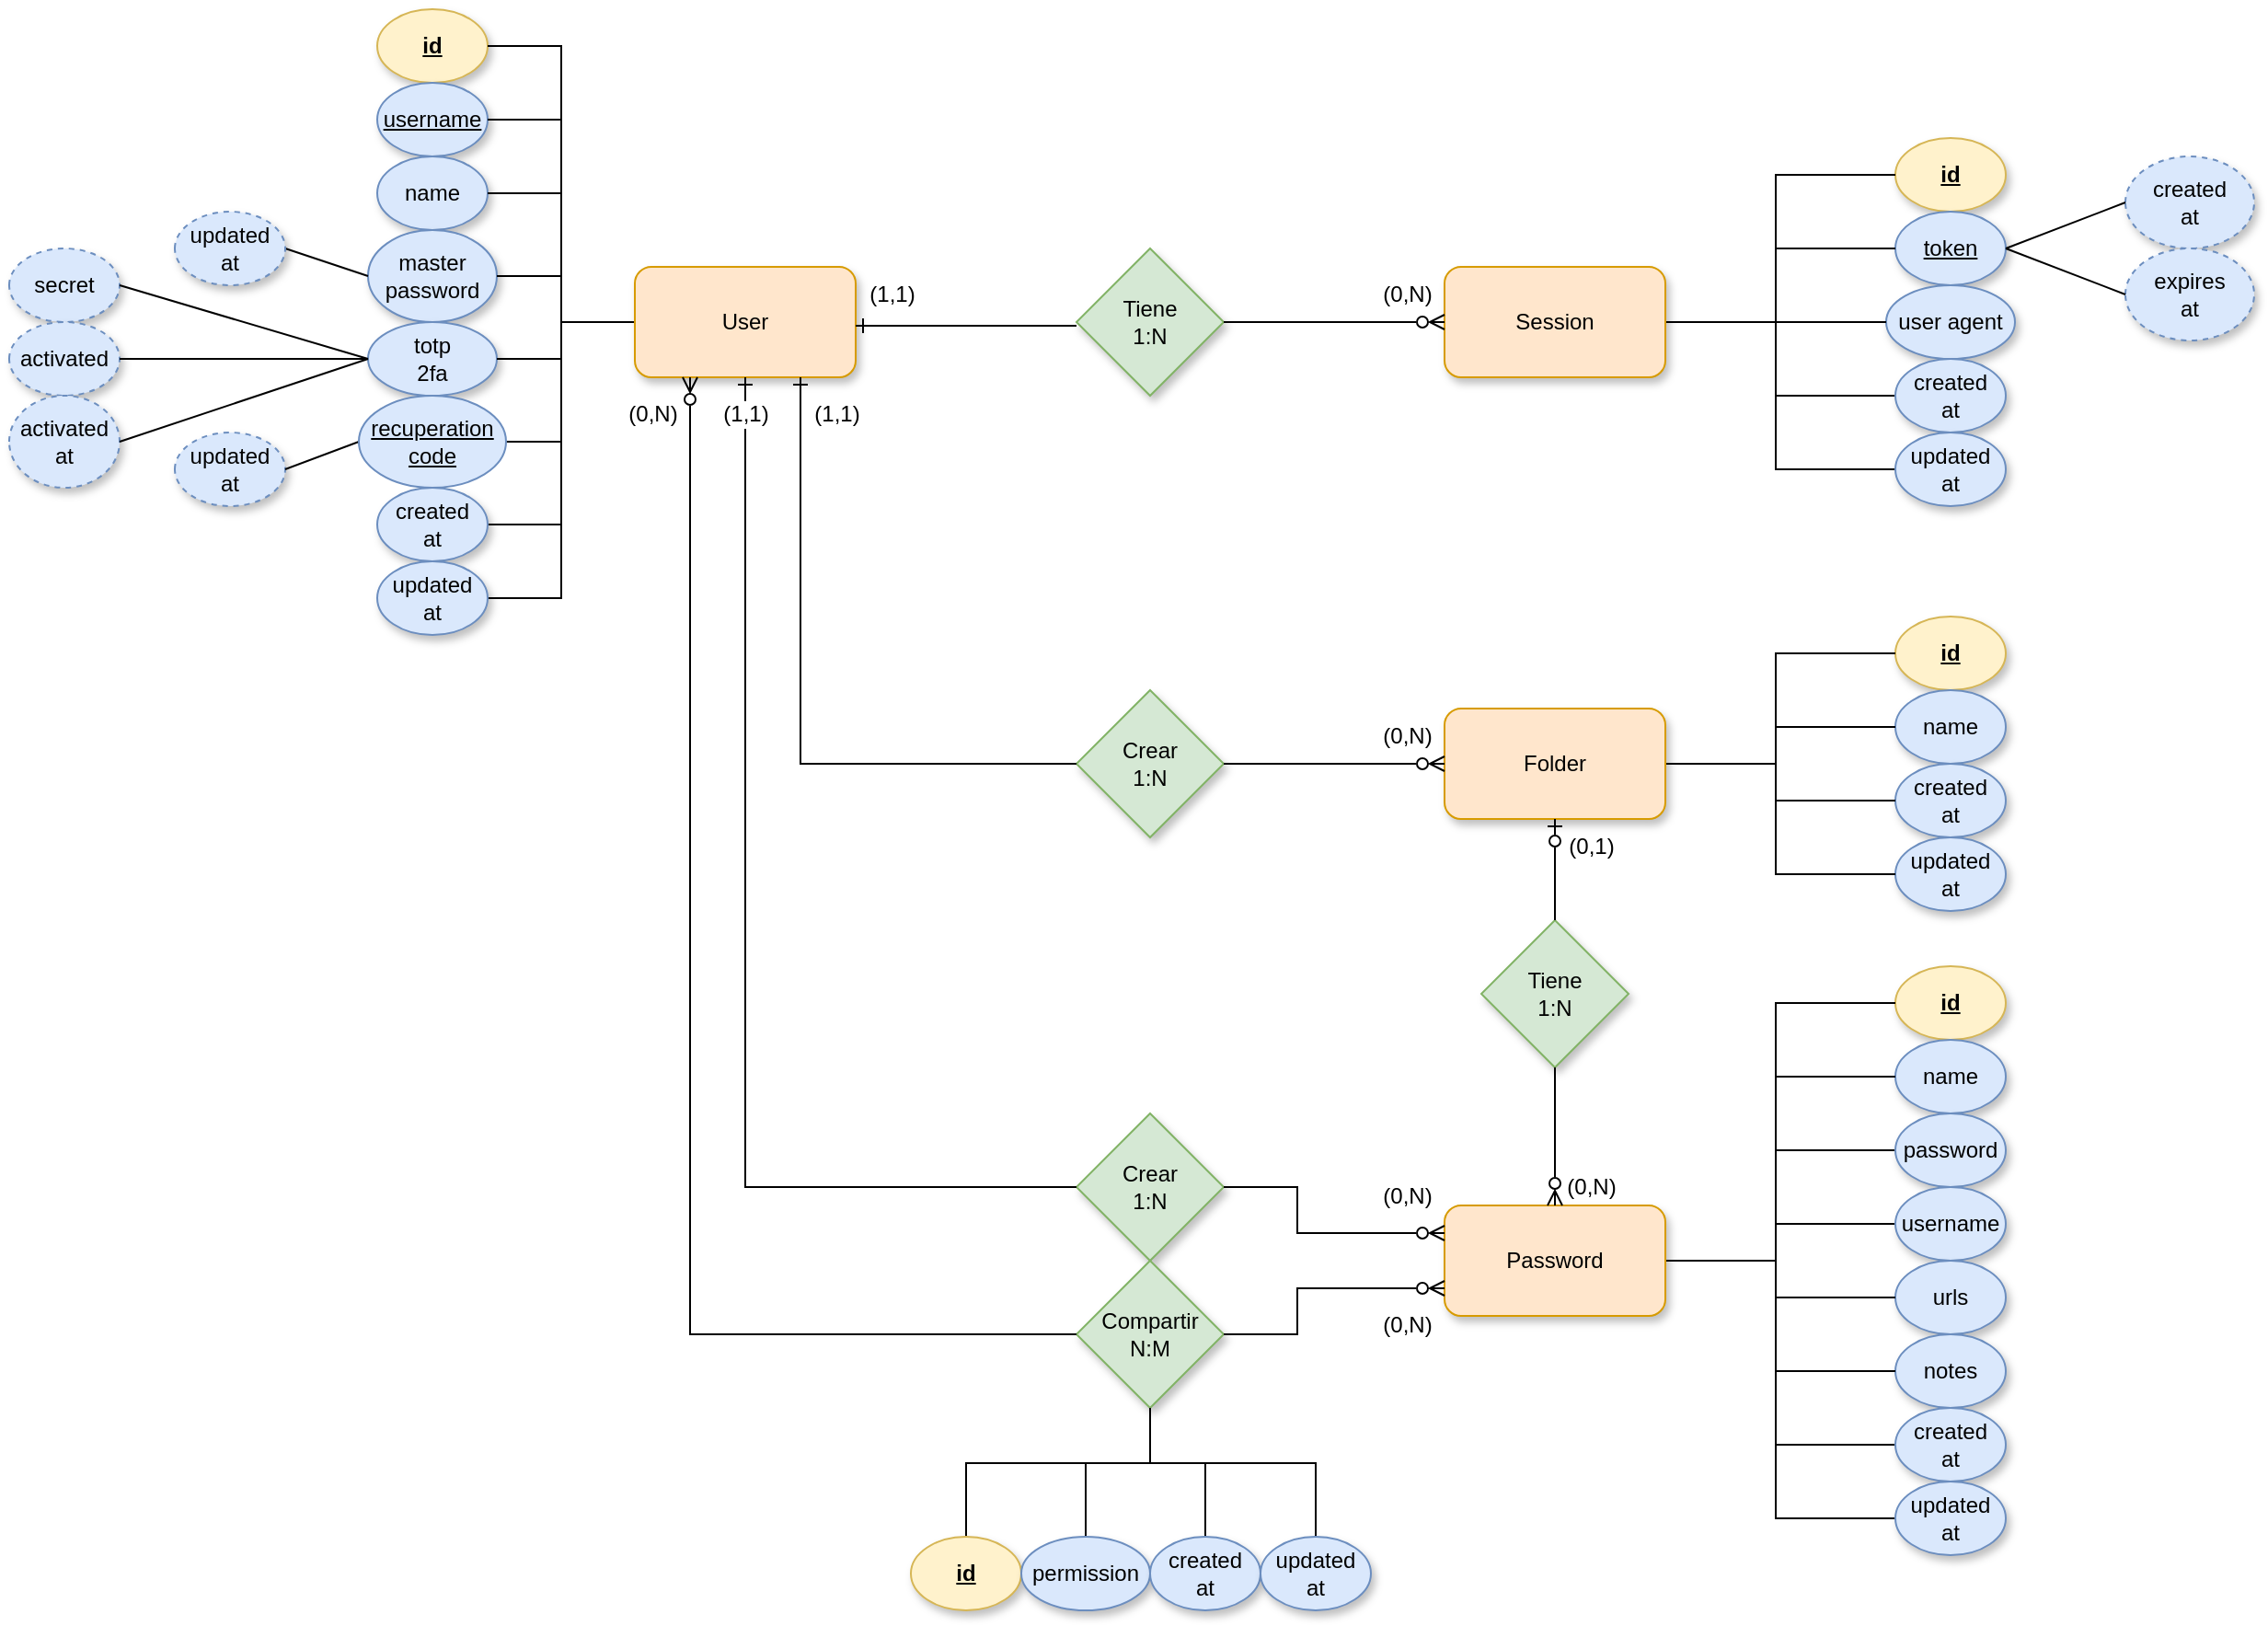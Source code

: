 <mxfile version="26.2.13">
  <diagram name="Página-1" id="HhtQjIhKFEfLpziX8jUD">
    <mxGraphModel dx="2741" dy="1070" grid="1" gridSize="10" guides="1" tooltips="1" connect="1" arrows="1" fold="1" page="1" pageScale="1" pageWidth="827" pageHeight="1169" background="light-dark(#FFFFFF,#121212)" math="0" shadow="0">
      <root>
        <mxCell id="0" />
        <mxCell id="1" parent="0" />
        <mxCell id="uKW5IKUN8tZTgDCjG-Rx-1" value="id" style="ellipse;whiteSpace=wrap;html=1;fontStyle=5;fillColor=#fff2cc;strokeColor=#d6b656;shadow=1;" parent="1" vertex="1">
          <mxGeometry x="80" y="50" width="60" height="40" as="geometry" />
        </mxCell>
        <mxCell id="uKW5IKUN8tZTgDCjG-Rx-3" value="&lt;u&gt;username&lt;/u&gt;" style="ellipse;whiteSpace=wrap;html=1;fillColor=#dae8fc;strokeColor=#6c8ebf;shadow=1;" parent="1" vertex="1">
          <mxGeometry x="80" y="90" width="60" height="40" as="geometry" />
        </mxCell>
        <mxCell id="uKW5IKUN8tZTgDCjG-Rx-4" value="name" style="ellipse;whiteSpace=wrap;html=1;fillColor=#dae8fc;strokeColor=#6c8ebf;shadow=1;" parent="1" vertex="1">
          <mxGeometry x="80" y="130" width="60" height="40" as="geometry" />
        </mxCell>
        <mxCell id="uKW5IKUN8tZTgDCjG-Rx-6" value="master&lt;div&gt;password&lt;/div&gt;" style="ellipse;whiteSpace=wrap;html=1;fillColor=#dae8fc;strokeColor=#6c8ebf;shadow=1;" parent="1" vertex="1">
          <mxGeometry x="75" y="170" width="70" height="50" as="geometry" />
        </mxCell>
        <mxCell id="uKW5IKUN8tZTgDCjG-Rx-15" style="edgeStyle=orthogonalEdgeStyle;rounded=0;orthogonalLoop=1;jettySize=auto;html=1;exitX=0;exitY=0.5;exitDx=0;exitDy=0;strokeColor=default;endArrow=none;startFill=0;" parent="1" source="uKW5IKUN8tZTgDCjG-Rx-12" edge="1">
          <mxGeometry relative="1" as="geometry">
            <mxPoint x="180" y="220" as="targetPoint" />
          </mxGeometry>
        </mxCell>
        <mxCell id="uKW5IKUN8tZTgDCjG-Rx-12" value="User" style="rounded=1;whiteSpace=wrap;html=1;fillColor=#ffe6cc;strokeColor=#d79b00;shadow=1;" parent="1" vertex="1">
          <mxGeometry x="220" y="190" width="120" height="60" as="geometry" />
        </mxCell>
        <mxCell id="uKW5IKUN8tZTgDCjG-Rx-16" value="" style="endArrow=none;html=1;rounded=0;entryX=1;entryY=0.5;entryDx=0;entryDy=0;strokeColor=default;" parent="1" target="uKW5IKUN8tZTgDCjG-Rx-1" edge="1">
          <mxGeometry width="50" height="50" relative="1" as="geometry">
            <mxPoint x="180" y="215" as="sourcePoint" />
            <mxPoint x="220" y="65" as="targetPoint" />
            <Array as="points">
              <mxPoint x="180" y="70" />
            </Array>
          </mxGeometry>
        </mxCell>
        <mxCell id="uKW5IKUN8tZTgDCjG-Rx-17" value="" style="endArrow=none;html=1;rounded=0;entryX=1;entryY=0.5;entryDx=0;entryDy=0;strokeColor=default;" parent="1" target="uKW5IKUN8tZTgDCjG-Rx-6" edge="1">
          <mxGeometry width="50" height="50" relative="1" as="geometry">
            <mxPoint x="180" y="195" as="sourcePoint" />
            <mxPoint x="440" y="5" as="targetPoint" />
            <Array as="points" />
          </mxGeometry>
        </mxCell>
        <mxCell id="uKW5IKUN8tZTgDCjG-Rx-18" value="" style="endArrow=none;html=1;rounded=0;entryX=0;entryY=0.5;entryDx=0;entryDy=0;exitX=0;exitY=0.5;exitDx=0;exitDy=0;strokeColor=default;" parent="1" source="uKW5IKUN8tZTgDCjG-Rx-6" target="YjX0jD_oHu2AztBoUwx--14" edge="1">
          <mxGeometry width="50" height="50" relative="1" as="geometry">
            <mxPoint x="180" y="215" as="sourcePoint" />
            <mxPoint x="20" y="140" as="targetPoint" />
            <Array as="points" />
          </mxGeometry>
        </mxCell>
        <mxCell id="uKW5IKUN8tZTgDCjG-Rx-19" value="" style="endArrow=none;html=1;rounded=0;entryX=1;entryY=0.5;entryDx=0;entryDy=0;strokeColor=default;" parent="1" target="uKW5IKUN8tZTgDCjG-Rx-8" edge="1">
          <mxGeometry width="50" height="50" relative="1" as="geometry">
            <mxPoint x="180" y="255" as="sourcePoint" />
            <mxPoint x="460" y="65" as="targetPoint" />
            <Array as="points">
              <mxPoint x="180" y="285" />
            </Array>
          </mxGeometry>
        </mxCell>
        <mxCell id="uKW5IKUN8tZTgDCjG-Rx-21" value="" style="endArrow=none;html=1;rounded=0;entryX=1;entryY=0.5;entryDx=0;entryDy=0;strokeColor=default;" parent="1" target="uKW5IKUN8tZTgDCjG-Rx-11" edge="1">
          <mxGeometry width="50" height="50" relative="1" as="geometry">
            <mxPoint x="180" y="255" as="sourcePoint" />
            <mxPoint x="230" y="345" as="targetPoint" />
            <Array as="points">
              <mxPoint x="180" y="370" />
            </Array>
          </mxGeometry>
        </mxCell>
        <mxCell id="uKW5IKUN8tZTgDCjG-Rx-22" value="" style="endArrow=none;html=1;rounded=0;entryX=1;entryY=0.5;entryDx=0;entryDy=0;strokeColor=default;" parent="1" target="uKW5IKUN8tZTgDCjG-Rx-4" edge="1">
          <mxGeometry width="50" height="50" relative="1" as="geometry">
            <mxPoint x="180" y="215" as="sourcePoint" />
            <mxPoint x="140" y="95" as="targetPoint" />
            <Array as="points">
              <mxPoint x="180" y="150" />
            </Array>
          </mxGeometry>
        </mxCell>
        <mxCell id="uKW5IKUN8tZTgDCjG-Rx-23" value="" style="endArrow=none;html=1;rounded=0;entryX=1;entryY=0.5;entryDx=0;entryDy=0;strokeColor=default;" parent="1" target="uKW5IKUN8tZTgDCjG-Rx-3" edge="1">
          <mxGeometry width="50" height="50" relative="1" as="geometry">
            <mxPoint x="180" y="220" as="sourcePoint" />
            <mxPoint x="180" y="45" as="targetPoint" />
            <Array as="points">
              <mxPoint x="180" y="110" />
            </Array>
          </mxGeometry>
        </mxCell>
        <mxCell id="uKW5IKUN8tZTgDCjG-Rx-24" value="" style="endArrow=none;html=1;rounded=0;entryX=1;entryY=0.5;entryDx=0;entryDy=0;strokeColor=default;" parent="1" target="uKW5IKUN8tZTgDCjG-Rx-10" edge="1">
          <mxGeometry width="50" height="50" relative="1" as="geometry">
            <mxPoint x="180" y="220" as="sourcePoint" />
            <mxPoint x="270" y="525" as="targetPoint" />
            <Array as="points">
              <mxPoint x="180" y="330" />
            </Array>
          </mxGeometry>
        </mxCell>
        <mxCell id="uKW5IKUN8tZTgDCjG-Rx-25" value="id" style="ellipse;whiteSpace=wrap;html=1;direction=west;fontStyle=5;fillColor=#fff2cc;strokeColor=#d6b656;shadow=1;" parent="1" vertex="1">
          <mxGeometry x="905" y="120" width="60" height="40" as="geometry" />
        </mxCell>
        <mxCell id="uKW5IKUN8tZTgDCjG-Rx-26" value="&lt;u&gt;token&lt;/u&gt;" style="ellipse;whiteSpace=wrap;html=1;direction=west;fillColor=#dae8fc;strokeColor=#6c8ebf;shadow=1;" parent="1" vertex="1">
          <mxGeometry x="905" y="160" width="60" height="40" as="geometry" />
        </mxCell>
        <mxCell id="uKW5IKUN8tZTgDCjG-Rx-27" value="&lt;div&gt;created&lt;div&gt;at&lt;/div&gt;&lt;/div&gt;" style="ellipse;whiteSpace=wrap;html=1;direction=west;fillColor=#dae8fc;strokeColor=#6c8ebf;shadow=1;dashed=1;" parent="1" vertex="1">
          <mxGeometry x="1030" y="130" width="70" height="50" as="geometry" />
        </mxCell>
        <mxCell id="uKW5IKUN8tZTgDCjG-Rx-28" value="&lt;div&gt;expires&lt;/div&gt;&lt;div&gt;at&lt;/div&gt;" style="ellipse;whiteSpace=wrap;html=1;direction=west;fillColor=#dae8fc;strokeColor=#6c8ebf;shadow=1;dashed=1;" parent="1" vertex="1">
          <mxGeometry x="1030" y="180" width="70" height="50" as="geometry" />
        </mxCell>
        <mxCell id="uKW5IKUN8tZTgDCjG-Rx-34" style="edgeStyle=orthogonalEdgeStyle;rounded=0;orthogonalLoop=1;jettySize=auto;html=1;exitX=0;exitY=0.5;exitDx=0;exitDy=0;strokeColor=default;endArrow=none;startFill=0;" parent="1" source="uKW5IKUN8tZTgDCjG-Rx-35" edge="1">
          <mxGeometry relative="1" as="geometry">
            <mxPoint x="840" y="220" as="targetPoint" />
          </mxGeometry>
        </mxCell>
        <mxCell id="uKW5IKUN8tZTgDCjG-Rx-35" value="Session" style="rounded=1;whiteSpace=wrap;html=1;direction=west;fillColor=#ffe6cc;strokeColor=#d79b00;shadow=1;" parent="1" vertex="1">
          <mxGeometry x="660" y="190" width="120" height="60" as="geometry" />
        </mxCell>
        <mxCell id="uKW5IKUN8tZTgDCjG-Rx-36" value="" style="endArrow=none;html=1;rounded=0;entryX=1;entryY=0.5;entryDx=0;entryDy=0;strokeColor=default;" parent="1" target="uKW5IKUN8tZTgDCjG-Rx-25" edge="1">
          <mxGeometry width="50" height="50" relative="1" as="geometry">
            <mxPoint x="840" y="220" as="sourcePoint" />
            <mxPoint x="880" y="90" as="targetPoint" />
            <Array as="points">
              <mxPoint x="840" y="140" />
            </Array>
          </mxGeometry>
        </mxCell>
        <mxCell id="uKW5IKUN8tZTgDCjG-Rx-37" value="" style="endArrow=none;html=1;rounded=0;entryX=1;entryY=0.5;entryDx=0;entryDy=0;exitX=0;exitY=0.5;exitDx=0;exitDy=0;strokeColor=default;" parent="1" source="uKW5IKUN8tZTgDCjG-Rx-26" target="uKW5IKUN8tZTgDCjG-Rx-28" edge="1">
          <mxGeometry width="50" height="50" relative="1" as="geometry">
            <mxPoint x="1120" y="240" as="sourcePoint" />
            <mxPoint x="1100" y="-10" as="targetPoint" />
            <Array as="points" />
          </mxGeometry>
        </mxCell>
        <mxCell id="uKW5IKUN8tZTgDCjG-Rx-41" value="" style="endArrow=none;html=1;rounded=0;entryX=1;entryY=0.5;entryDx=0;entryDy=0;strokeColor=default;" parent="1" target="uKW5IKUN8tZTgDCjG-Rx-33" edge="1">
          <mxGeometry width="50" height="50" relative="1" as="geometry">
            <mxPoint x="840" y="220" as="sourcePoint" />
            <mxPoint x="890" y="330" as="targetPoint" />
            <Array as="points">
              <mxPoint x="840" y="300" />
            </Array>
          </mxGeometry>
        </mxCell>
        <mxCell id="uKW5IKUN8tZTgDCjG-Rx-42" value="" style="endArrow=none;html=1;rounded=0;entryX=1;entryY=0.5;entryDx=0;entryDy=0;exitX=0;exitY=0.5;exitDx=0;exitDy=0;strokeColor=default;" parent="1" source="uKW5IKUN8tZTgDCjG-Rx-26" target="uKW5IKUN8tZTgDCjG-Rx-27" edge="1">
          <mxGeometry width="50" height="50" relative="1" as="geometry">
            <mxPoint x="1100" y="50" as="sourcePoint" />
            <mxPoint x="800" y="80" as="targetPoint" />
            <Array as="points" />
          </mxGeometry>
        </mxCell>
        <mxCell id="uKW5IKUN8tZTgDCjG-Rx-43" value="" style="endArrow=none;html=1;rounded=0;entryX=1;entryY=0.5;entryDx=0;entryDy=0;exitX=1;exitY=0.5;exitDx=0;exitDy=0;strokeColor=default;" parent="1" target="uKW5IKUN8tZTgDCjG-Rx-26" edge="1">
          <mxGeometry width="50" height="50" relative="1" as="geometry">
            <mxPoint x="840" y="240" as="sourcePoint" />
            <mxPoint x="840" y="70" as="targetPoint" />
            <Array as="points">
              <mxPoint x="840" y="220" />
              <mxPoint x="840" y="180" />
            </Array>
          </mxGeometry>
        </mxCell>
        <mxCell id="uKW5IKUN8tZTgDCjG-Rx-44" value="" style="endArrow=none;html=1;rounded=0;entryX=1;entryY=0.5;entryDx=0;entryDy=0;strokeColor=default;" parent="1" target="uKW5IKUN8tZTgDCjG-Rx-32" edge="1">
          <mxGeometry width="50" height="50" relative="1" as="geometry">
            <mxPoint x="840" y="260" as="sourcePoint" />
            <mxPoint x="930" y="470" as="targetPoint" />
            <Array as="points" />
          </mxGeometry>
        </mxCell>
        <mxCell id="uKW5IKUN8tZTgDCjG-Rx-45" value="Tiene&lt;div&gt;1:N&lt;/div&gt;" style="rhombus;whiteSpace=wrap;html=1;fillColor=#d5e8d4;strokeColor=#82b366;shadow=1;" parent="1" vertex="1">
          <mxGeometry x="460" y="180" width="80" height="80" as="geometry" />
        </mxCell>
        <mxCell id="uKW5IKUN8tZTgDCjG-Rx-46" value="" style="endArrow=ERone;html=1;rounded=0;entryX=1;entryY=0.5;entryDx=0;entryDy=0;endFill=0;strokeColor=default;" parent="1" edge="1">
          <mxGeometry width="50" height="50" relative="1" as="geometry">
            <mxPoint x="460" y="222.0" as="sourcePoint" />
            <mxPoint x="340" y="222.0" as="targetPoint" />
          </mxGeometry>
        </mxCell>
        <mxCell id="uKW5IKUN8tZTgDCjG-Rx-48" value="" style="endArrow=ERzeroToMany;html=1;rounded=0;entryX=1;entryY=0.5;entryDx=0;entryDy=0;exitX=1;exitY=0.5;exitDx=0;exitDy=0;endFill=0;strokeColor=default;" parent="1" source="uKW5IKUN8tZTgDCjG-Rx-45" target="uKW5IKUN8tZTgDCjG-Rx-35" edge="1">
          <mxGeometry width="50" height="50" relative="1" as="geometry">
            <mxPoint x="470" y="230" as="sourcePoint" />
            <mxPoint x="350" y="230" as="targetPoint" />
          </mxGeometry>
        </mxCell>
        <mxCell id="uKW5IKUN8tZTgDCjG-Rx-50" value="(0,N)" style="text;html=1;align=center;verticalAlign=middle;whiteSpace=wrap;rounded=0;" parent="1" vertex="1">
          <mxGeometry x="610" y="190" width="60" height="30" as="geometry" />
        </mxCell>
        <mxCell id="uKW5IKUN8tZTgDCjG-Rx-52" value="id" style="ellipse;whiteSpace=wrap;html=1;direction=west;fontStyle=5;fillColor=#fff2cc;strokeColor=#d6b656;shadow=1;" parent="1" vertex="1">
          <mxGeometry x="905" y="380" width="60" height="40" as="geometry" />
        </mxCell>
        <mxCell id="uKW5IKUN8tZTgDCjG-Rx-53" value="name" style="ellipse;whiteSpace=wrap;html=1;direction=west;fillColor=#dae8fc;strokeColor=#6c8ebf;shadow=1;" parent="1" vertex="1">
          <mxGeometry x="905" y="420" width="60" height="40" as="geometry" />
        </mxCell>
        <mxCell id="uKW5IKUN8tZTgDCjG-Rx-56" value="created&lt;div&gt;at&lt;/div&gt;" style="ellipse;whiteSpace=wrap;html=1;direction=west;fillColor=#dae8fc;strokeColor=#6c8ebf;shadow=1;" parent="1" vertex="1">
          <mxGeometry x="905" y="460" width="60" height="40" as="geometry" />
        </mxCell>
        <mxCell id="uKW5IKUN8tZTgDCjG-Rx-57" value="updated&lt;div&gt;at&lt;/div&gt;" style="ellipse;whiteSpace=wrap;html=1;direction=west;fillColor=#dae8fc;strokeColor=#6c8ebf;shadow=1;" parent="1" vertex="1">
          <mxGeometry x="905" y="500" width="60" height="40" as="geometry" />
        </mxCell>
        <mxCell id="uKW5IKUN8tZTgDCjG-Rx-58" style="edgeStyle=orthogonalEdgeStyle;rounded=0;orthogonalLoop=1;jettySize=auto;html=1;exitX=0;exitY=0.5;exitDx=0;exitDy=0;strokeColor=default;endArrow=none;startFill=0;" parent="1" source="uKW5IKUN8tZTgDCjG-Rx-59" edge="1">
          <mxGeometry relative="1" as="geometry">
            <mxPoint x="840" y="460" as="targetPoint" />
          </mxGeometry>
        </mxCell>
        <mxCell id="uKW5IKUN8tZTgDCjG-Rx-59" value="Folder" style="rounded=1;whiteSpace=wrap;html=1;direction=west;fillColor=#ffe6cc;strokeColor=#d79b00;shadow=1;" parent="1" vertex="1">
          <mxGeometry x="660" y="430" width="120" height="60" as="geometry" />
        </mxCell>
        <mxCell id="uKW5IKUN8tZTgDCjG-Rx-60" value="" style="endArrow=none;html=1;rounded=0;entryX=1;entryY=0.5;entryDx=0;entryDy=0;exitX=1;exitY=0.5;exitDx=0;exitDy=0;strokeColor=default;" parent="1" target="uKW5IKUN8tZTgDCjG-Rx-52" edge="1">
          <mxGeometry width="50" height="50" relative="1" as="geometry">
            <mxPoint x="840" y="480" as="sourcePoint" />
            <mxPoint x="880" y="330" as="targetPoint" />
            <Array as="points">
              <mxPoint x="840" y="400" />
            </Array>
          </mxGeometry>
        </mxCell>
        <mxCell id="uKW5IKUN8tZTgDCjG-Rx-62" value="" style="endArrow=none;html=1;rounded=0;entryX=1;entryY=0.5;entryDx=0;entryDy=0;exitX=1;exitY=0.5;exitDx=0;exitDy=0;strokeColor=default;" parent="1" target="uKW5IKUN8tZTgDCjG-Rx-57" edge="1">
          <mxGeometry width="50" height="50" relative="1" as="geometry">
            <mxPoint x="840" y="480" as="sourcePoint" />
            <mxPoint x="890" y="570" as="targetPoint" />
            <Array as="points">
              <mxPoint x="840" y="520" />
            </Array>
          </mxGeometry>
        </mxCell>
        <mxCell id="uKW5IKUN8tZTgDCjG-Rx-64" value="" style="endArrow=none;html=1;rounded=0;entryX=1;entryY=0.5;entryDx=0;entryDy=0;exitX=1;exitY=0.5;exitDx=0;exitDy=0;strokeColor=default;" parent="1" target="uKW5IKUN8tZTgDCjG-Rx-53" edge="1">
          <mxGeometry width="50" height="50" relative="1" as="geometry">
            <mxPoint x="840" y="480" as="sourcePoint" />
            <mxPoint x="840" y="310" as="targetPoint" />
            <Array as="points">
              <mxPoint x="840" y="440" />
            </Array>
          </mxGeometry>
        </mxCell>
        <mxCell id="uKW5IKUN8tZTgDCjG-Rx-65" value="" style="endArrow=none;html=1;rounded=0;entryX=1;entryY=0.5;entryDx=0;entryDy=0;exitX=1;exitY=0.5;exitDx=0;exitDy=0;strokeColor=default;" parent="1" target="uKW5IKUN8tZTgDCjG-Rx-56" edge="1">
          <mxGeometry width="50" height="50" relative="1" as="geometry">
            <mxPoint x="840" y="480" as="sourcePoint" />
            <mxPoint x="930" y="710" as="targetPoint" />
            <Array as="points" />
          </mxGeometry>
        </mxCell>
        <mxCell id="uKW5IKUN8tZTgDCjG-Rx-67" value="Crear&lt;div&gt;1:N&lt;/div&gt;" style="rhombus;whiteSpace=wrap;html=1;fillColor=#d5e8d4;strokeColor=#82b366;shadow=1;" parent="1" vertex="1">
          <mxGeometry x="460" y="420" width="80" height="80" as="geometry" />
        </mxCell>
        <mxCell id="uKW5IKUN8tZTgDCjG-Rx-68" value="" style="endArrow=ERone;html=1;rounded=0;exitX=0;exitY=0.5;exitDx=0;exitDy=0;entryX=0.75;entryY=1;entryDx=0;entryDy=0;endFill=0;strokeColor=default;" parent="1" source="uKW5IKUN8tZTgDCjG-Rx-67" target="uKW5IKUN8tZTgDCjG-Rx-12" edge="1">
          <mxGeometry width="50" height="50" relative="1" as="geometry">
            <mxPoint x="470" y="230" as="sourcePoint" />
            <mxPoint x="220" y="300" as="targetPoint" />
            <Array as="points">
              <mxPoint x="310" y="460" />
            </Array>
          </mxGeometry>
        </mxCell>
        <mxCell id="uKW5IKUN8tZTgDCjG-Rx-70" value="" style="endArrow=ERzeroToMany;html=1;rounded=0;exitX=1;exitY=0.5;exitDx=0;exitDy=0;entryX=1;entryY=0.5;entryDx=0;entryDy=0;endFill=0;strokeColor=default;" parent="1" source="uKW5IKUN8tZTgDCjG-Rx-67" target="uKW5IKUN8tZTgDCjG-Rx-59" edge="1">
          <mxGeometry width="50" height="50" relative="1" as="geometry">
            <mxPoint x="550" y="190" as="sourcePoint" />
            <mxPoint x="630" y="460" as="targetPoint" />
          </mxGeometry>
        </mxCell>
        <mxCell id="uKW5IKUN8tZTgDCjG-Rx-72" value="(0,N)" style="text;html=1;align=center;verticalAlign=middle;whiteSpace=wrap;rounded=0;" parent="1" vertex="1">
          <mxGeometry x="610" y="430" width="60" height="30" as="geometry" />
        </mxCell>
        <mxCell id="uKW5IKUN8tZTgDCjG-Rx-73" value="id" style="ellipse;whiteSpace=wrap;html=1;direction=west;fontStyle=5;fillColor=#fff2cc;strokeColor=#d6b656;shadow=1;" parent="1" vertex="1">
          <mxGeometry x="905" y="570" width="60" height="40" as="geometry" />
        </mxCell>
        <mxCell id="uKW5IKUN8tZTgDCjG-Rx-74" value="name" style="ellipse;whiteSpace=wrap;html=1;direction=west;fillColor=#dae8fc;strokeColor=#6c8ebf;shadow=1;" parent="1" vertex="1">
          <mxGeometry x="905" y="610" width="60" height="40" as="geometry" />
        </mxCell>
        <mxCell id="uKW5IKUN8tZTgDCjG-Rx-79" style="edgeStyle=orthogonalEdgeStyle;rounded=0;orthogonalLoop=1;jettySize=auto;html=1;exitX=0;exitY=0.5;exitDx=0;exitDy=0;strokeColor=default;endArrow=none;startFill=0;" parent="1" source="uKW5IKUN8tZTgDCjG-Rx-80" edge="1">
          <mxGeometry relative="1" as="geometry">
            <mxPoint x="840" y="730" as="targetPoint" />
          </mxGeometry>
        </mxCell>
        <mxCell id="uKW5IKUN8tZTgDCjG-Rx-80" value="Password" style="rounded=1;whiteSpace=wrap;html=1;direction=west;fillColor=#ffe6cc;strokeColor=#d79b00;shadow=1;" parent="1" vertex="1">
          <mxGeometry x="660" y="700" width="120" height="60" as="geometry" />
        </mxCell>
        <mxCell id="uKW5IKUN8tZTgDCjG-Rx-81" value="" style="endArrow=none;html=1;rounded=0;entryX=1;entryY=0.5;entryDx=0;entryDy=0;exitX=1;exitY=0.5;exitDx=0;exitDy=0;strokeColor=default;" parent="1" target="uKW5IKUN8tZTgDCjG-Rx-73" edge="1">
          <mxGeometry width="50" height="50" relative="1" as="geometry">
            <mxPoint x="840" y="750" as="sourcePoint" />
            <mxPoint x="880" y="600" as="targetPoint" />
            <Array as="points">
              <mxPoint x="840" y="590" />
            </Array>
          </mxGeometry>
        </mxCell>
        <mxCell id="uKW5IKUN8tZTgDCjG-Rx-82" value="" style="endArrow=none;html=1;rounded=0;entryX=1;entryY=0.5;entryDx=0;entryDy=0;strokeColor=default;" parent="1" target="uKW5IKUN8tZTgDCjG-Rx-105" edge="1">
          <mxGeometry width="50" height="50" relative="1" as="geometry">
            <mxPoint x="840" y="710" as="sourcePoint" />
            <mxPoint x="900.0" y="755" as="targetPoint" />
            <Array as="points" />
          </mxGeometry>
        </mxCell>
        <mxCell id="uKW5IKUN8tZTgDCjG-Rx-83" value="" style="endArrow=none;html=1;rounded=0;entryX=1;entryY=0.5;entryDx=0;entryDy=0;exitX=1;exitY=0.5;exitDx=0;exitDy=0;strokeColor=default;" parent="1" target="uKW5IKUN8tZTgDCjG-Rx-78" edge="1">
          <mxGeometry width="50" height="50" relative="1" as="geometry">
            <mxPoint x="840" y="750" as="sourcePoint" />
            <mxPoint x="890" y="840" as="targetPoint" />
            <Array as="points">
              <mxPoint x="840" y="870" />
            </Array>
          </mxGeometry>
        </mxCell>
        <mxCell id="uKW5IKUN8tZTgDCjG-Rx-84" value="" style="endArrow=none;html=1;rounded=0;entryX=1;entryY=0.5;entryDx=0;entryDy=0;exitX=1;exitY=0.5;exitDx=0;exitDy=0;strokeColor=default;" parent="1" target="uKW5IKUN8tZTgDCjG-Rx-104" edge="1">
          <mxGeometry width="50" height="50" relative="1" as="geometry">
            <mxPoint x="840" y="750" as="sourcePoint" />
            <mxPoint x="900.0" y="705" as="targetPoint" />
            <Array as="points">
              <mxPoint x="840" y="670" />
            </Array>
          </mxGeometry>
        </mxCell>
        <mxCell id="uKW5IKUN8tZTgDCjG-Rx-85" value="" style="endArrow=none;html=1;rounded=0;entryX=1;entryY=0.5;entryDx=0;entryDy=0;exitX=1;exitY=0.5;exitDx=0;exitDy=0;strokeColor=default;" parent="1" target="uKW5IKUN8tZTgDCjG-Rx-74" edge="1">
          <mxGeometry width="50" height="50" relative="1" as="geometry">
            <mxPoint x="840" y="750" as="sourcePoint" />
            <mxPoint x="840" y="580" as="targetPoint" />
            <Array as="points">
              <mxPoint x="840" y="630" />
            </Array>
          </mxGeometry>
        </mxCell>
        <mxCell id="uKW5IKUN8tZTgDCjG-Rx-86" value="" style="endArrow=none;html=1;rounded=0;entryX=1;entryY=0.5;entryDx=0;entryDy=0;exitX=1;exitY=0.5;exitDx=0;exitDy=0;strokeColor=default;" parent="1" target="uKW5IKUN8tZTgDCjG-Rx-77" edge="1">
          <mxGeometry width="50" height="50" relative="1" as="geometry">
            <mxPoint x="840" y="750" as="sourcePoint" />
            <mxPoint x="930" y="980" as="targetPoint" />
            <Array as="points">
              <mxPoint x="840" y="830" />
            </Array>
          </mxGeometry>
        </mxCell>
        <mxCell id="uKW5IKUN8tZTgDCjG-Rx-87" value="Crear&lt;div&gt;1:N&lt;/div&gt;" style="rhombus;whiteSpace=wrap;html=1;fillColor=#d5e8d4;strokeColor=#82b366;shadow=1;" parent="1" vertex="1">
          <mxGeometry x="460" y="650" width="80" height="80" as="geometry" />
        </mxCell>
        <mxCell id="uKW5IKUN8tZTgDCjG-Rx-88" value="" style="endArrow=ERone;html=1;rounded=0;exitX=0;exitY=0.5;exitDx=0;exitDy=0;entryX=0.5;entryY=1;entryDx=0;entryDy=0;endFill=0;strokeColor=default;" parent="1" source="uKW5IKUN8tZTgDCjG-Rx-87" target="uKW5IKUN8tZTgDCjG-Rx-12" edge="1">
          <mxGeometry width="50" height="50" relative="1" as="geometry">
            <mxPoint x="470" y="470" as="sourcePoint" />
            <mxPoint x="320" y="260" as="targetPoint" />
            <Array as="points">
              <mxPoint x="280" y="690" />
            </Array>
          </mxGeometry>
        </mxCell>
        <mxCell id="YjX0jD_oHu2AztBoUwx--20" value="&lt;font style=&quot;font-size: 12px;&quot;&gt;(1,1)&lt;/font&gt;" style="edgeLabel;html=1;align=center;verticalAlign=middle;resizable=0;points=[];" parent="uKW5IKUN8tZTgDCjG-Rx-88" vertex="1" connectable="0">
          <mxGeometry x="0.926" relative="1" as="geometry">
            <mxPoint y="-3" as="offset" />
          </mxGeometry>
        </mxCell>
        <mxCell id="uKW5IKUN8tZTgDCjG-Rx-98" value="" style="endArrow=ERzeroToMany;html=1;rounded=0;exitX=1;exitY=0.5;exitDx=0;exitDy=0;entryX=1;entryY=0.75;entryDx=0;entryDy=0;endFill=0;strokeColor=default;" parent="1" source="uKW5IKUN8tZTgDCjG-Rx-87" target="uKW5IKUN8tZTgDCjG-Rx-80" edge="1">
          <mxGeometry width="50" height="50" relative="1" as="geometry">
            <mxPoint x="550" y="500" as="sourcePoint" />
            <mxPoint x="670" y="500" as="targetPoint" />
            <Array as="points">
              <mxPoint x="580" y="690" />
              <mxPoint x="580" y="715" />
            </Array>
          </mxGeometry>
        </mxCell>
        <mxCell id="uKW5IKUN8tZTgDCjG-Rx-100" value="(0,N)" style="text;html=1;align=center;verticalAlign=middle;whiteSpace=wrap;rounded=0;" parent="1" vertex="1">
          <mxGeometry x="610" y="680" width="60" height="30" as="geometry" />
        </mxCell>
        <mxCell id="uKW5IKUN8tZTgDCjG-Rx-104" value="password" style="ellipse;whiteSpace=wrap;html=1;direction=west;fillColor=#dae8fc;strokeColor=#6c8ebf;shadow=1;" parent="1" vertex="1">
          <mxGeometry x="905" y="650" width="60" height="40" as="geometry" />
        </mxCell>
        <mxCell id="uKW5IKUN8tZTgDCjG-Rx-105" value="username" style="ellipse;whiteSpace=wrap;html=1;direction=west;fillColor=#dae8fc;strokeColor=#6c8ebf;shadow=1;" parent="1" vertex="1">
          <mxGeometry x="905" y="690" width="60" height="40" as="geometry" />
        </mxCell>
        <mxCell id="uKW5IKUN8tZTgDCjG-Rx-106" value="urls" style="ellipse;whiteSpace=wrap;html=1;direction=west;fillColor=#dae8fc;strokeColor=#6c8ebf;shadow=1;" parent="1" vertex="1">
          <mxGeometry x="905" y="730" width="60" height="40" as="geometry" />
        </mxCell>
        <mxCell id="uKW5IKUN8tZTgDCjG-Rx-107" value="notes" style="ellipse;whiteSpace=wrap;html=1;direction=west;fillColor=#dae8fc;strokeColor=#6c8ebf;shadow=1;" parent="1" vertex="1">
          <mxGeometry x="905" y="770" width="60" height="40" as="geometry" />
        </mxCell>
        <mxCell id="uKW5IKUN8tZTgDCjG-Rx-108" value="" style="endArrow=none;html=1;rounded=0;entryX=1;entryY=0.5;entryDx=0;entryDy=0;strokeColor=default;" parent="1" target="uKW5IKUN8tZTgDCjG-Rx-106" edge="1">
          <mxGeometry width="50" height="50" relative="1" as="geometry">
            <mxPoint x="840" y="750" as="sourcePoint" />
            <mxPoint x="915" y="720" as="targetPoint" />
            <Array as="points" />
          </mxGeometry>
        </mxCell>
        <mxCell id="uKW5IKUN8tZTgDCjG-Rx-109" value="" style="endArrow=none;html=1;rounded=0;entryX=1;entryY=0.5;entryDx=0;entryDy=0;strokeColor=default;" parent="1" target="uKW5IKUN8tZTgDCjG-Rx-107" edge="1">
          <mxGeometry width="50" height="50" relative="1" as="geometry">
            <mxPoint x="840" y="790" as="sourcePoint" />
            <mxPoint x="915" y="760" as="targetPoint" />
            <Array as="points" />
          </mxGeometry>
        </mxCell>
        <mxCell id="YjX0jD_oHu2AztBoUwx--1" value="Tiene&lt;div&gt;1:N&lt;/div&gt;" style="rhombus;whiteSpace=wrap;html=1;fillColor=#d5e8d4;strokeColor=#82b366;shadow=1;" parent="1" vertex="1">
          <mxGeometry x="680" y="545" width="80" height="80" as="geometry" />
        </mxCell>
        <mxCell id="YjX0jD_oHu2AztBoUwx--2" value="" style="endArrow=ERzeroToOne;html=1;rounded=0;exitX=0.5;exitY=0;exitDx=0;exitDy=0;entryX=0.5;entryY=0;entryDx=0;entryDy=0;endFill=0;strokeColor=default;" parent="1" source="YjX0jD_oHu2AztBoUwx--1" target="uKW5IKUN8tZTgDCjG-Rx-59" edge="1">
          <mxGeometry width="50" height="50" relative="1" as="geometry">
            <mxPoint x="460" y="560" as="sourcePoint" />
            <mxPoint x="580" y="560" as="targetPoint" />
          </mxGeometry>
        </mxCell>
        <mxCell id="YjX0jD_oHu2AztBoUwx--3" value="" style="endArrow=none;html=1;rounded=0;exitX=0.5;exitY=1;exitDx=0;exitDy=0;entryX=0.5;entryY=1;entryDx=0;entryDy=0;startArrow=ERzeroToMany;startFill=0;strokeColor=default;" parent="1" source="uKW5IKUN8tZTgDCjG-Rx-80" target="YjX0jD_oHu2AztBoUwx--1" edge="1">
          <mxGeometry width="50" height="50" relative="1" as="geometry">
            <mxPoint x="470" y="570" as="sourcePoint" />
            <mxPoint x="590" y="570" as="targetPoint" />
          </mxGeometry>
        </mxCell>
        <mxCell id="YjX0jD_oHu2AztBoUwx--4" value="(0,N)" style="text;html=1;align=center;verticalAlign=middle;whiteSpace=wrap;rounded=0;" parent="1" vertex="1">
          <mxGeometry x="710" y="675" width="60" height="30" as="geometry" />
        </mxCell>
        <mxCell id="YjX0jD_oHu2AztBoUwx--5" value="(0,1)" style="text;html=1;align=center;verticalAlign=middle;whiteSpace=wrap;rounded=0;" parent="1" vertex="1">
          <mxGeometry x="710" y="490" width="60" height="30" as="geometry" />
        </mxCell>
        <mxCell id="YjX0jD_oHu2AztBoUwx--7" value="Compartir&lt;div&gt;N:M&lt;/div&gt;" style="rhombus;whiteSpace=wrap;html=1;fillColor=#d5e8d4;strokeColor=#82b366;shadow=1;" parent="1" vertex="1">
          <mxGeometry x="460" y="730" width="80" height="80" as="geometry" />
        </mxCell>
        <mxCell id="YjX0jD_oHu2AztBoUwx--9" value="" style="endArrow=ERzeroToMany;html=1;rounded=0;exitX=1;exitY=0.5;exitDx=0;exitDy=0;entryX=1;entryY=0.25;entryDx=0;entryDy=0;endFill=0;strokeColor=default;" parent="1" source="YjX0jD_oHu2AztBoUwx--7" target="uKW5IKUN8tZTgDCjG-Rx-80" edge="1">
          <mxGeometry width="50" height="50" relative="1" as="geometry">
            <mxPoint x="550" y="700" as="sourcePoint" />
            <mxPoint x="670" y="725" as="targetPoint" />
            <Array as="points">
              <mxPoint x="580" y="770" />
              <mxPoint x="580" y="745" />
            </Array>
          </mxGeometry>
        </mxCell>
        <mxCell id="YjX0jD_oHu2AztBoUwx--10" value="" style="endArrow=ERzeroToMany;html=1;rounded=0;exitX=0;exitY=0.5;exitDx=0;exitDy=0;entryX=0.25;entryY=1;entryDx=0;entryDy=0;endFill=0;strokeColor=default;" parent="1" source="YjX0jD_oHu2AztBoUwx--7" target="uKW5IKUN8tZTgDCjG-Rx-12" edge="1">
          <mxGeometry width="50" height="50" relative="1" as="geometry">
            <mxPoint x="420" y="720" as="sourcePoint" />
            <mxPoint x="240" y="280" as="targetPoint" />
            <Array as="points">
              <mxPoint x="250" y="770" />
            </Array>
          </mxGeometry>
        </mxCell>
        <mxCell id="YjX0jD_oHu2AztBoUwx--11" value="(0,N)" style="text;html=1;align=center;verticalAlign=middle;whiteSpace=wrap;rounded=0;shadow=0;" parent="1" vertex="1">
          <mxGeometry x="610" y="750" width="60" height="30" as="geometry" />
        </mxCell>
        <mxCell id="YjX0jD_oHu2AztBoUwx--14" value="updated&lt;div&gt;at&lt;/div&gt;" style="ellipse;whiteSpace=wrap;html=1;direction=west;fillColor=#dae8fc;strokeColor=#6c8ebf;shadow=1;dashed=1;" parent="1" vertex="1">
          <mxGeometry x="-30" y="160" width="60" height="40" as="geometry" />
        </mxCell>
        <mxCell id="YjX0jD_oHu2AztBoUwx--16" value="updated&lt;div&gt;at&lt;/div&gt;" style="ellipse;whiteSpace=wrap;html=1;direction=west;fillColor=#dae8fc;strokeColor=#6c8ebf;shadow=1;dashed=1;" parent="1" vertex="1">
          <mxGeometry x="-30" y="280" width="60" height="40" as="geometry" />
        </mxCell>
        <mxCell id="YjX0jD_oHu2AztBoUwx--17" value="" style="endArrow=none;html=1;rounded=0;entryX=0;entryY=0.5;entryDx=0;entryDy=0;exitX=0;exitY=0.5;exitDx=0;exitDy=0;strokeColor=default;" parent="1" source="uKW5IKUN8tZTgDCjG-Rx-8" target="YjX0jD_oHu2AztBoUwx--16" edge="1">
          <mxGeometry width="50" height="50" relative="1" as="geometry">
            <mxPoint x="85" y="245" as="sourcePoint" />
            <mxPoint x="40" y="245" as="targetPoint" />
            <Array as="points" />
          </mxGeometry>
        </mxCell>
        <mxCell id="YjX0jD_oHu2AztBoUwx--23" value="(1,1)" style="text;html=1;align=center;verticalAlign=middle;whiteSpace=wrap;rounded=0;" parent="1" vertex="1">
          <mxGeometry x="300" y="255" width="60" height="30" as="geometry" />
        </mxCell>
        <mxCell id="YjX0jD_oHu2AztBoUwx--24" value="(1,1)" style="text;html=1;align=center;verticalAlign=middle;whiteSpace=wrap;rounded=0;" parent="1" vertex="1">
          <mxGeometry x="330" y="190" width="60" height="30" as="geometry" />
        </mxCell>
        <mxCell id="YjX0jD_oHu2AztBoUwx--25" value="(0,N)" style="text;html=1;align=center;verticalAlign=middle;whiteSpace=wrap;rounded=0;" parent="1" vertex="1">
          <mxGeometry x="200" y="255" width="60" height="30" as="geometry" />
        </mxCell>
        <mxCell id="LC9g6RfBAbIn-uIwuaNV-33" value="" style="endArrow=none;html=1;rounded=0;exitX=0.5;exitY=1;exitDx=0;exitDy=0;strokeColor=default;" parent="1" source="YjX0jD_oHu2AztBoUwx--7" edge="1">
          <mxGeometry width="50" height="50" relative="1" as="geometry">
            <mxPoint x="850" y="720" as="sourcePoint" />
            <mxPoint x="500" y="840" as="targetPoint" />
            <Array as="points" />
          </mxGeometry>
        </mxCell>
        <mxCell id="LC9g6RfBAbIn-uIwuaNV-37" value="" style="endArrow=none;html=1;rounded=0;entryX=0.5;entryY=1;entryDx=0;entryDy=0;strokeColor=default;" parent="1" target="LC9g6RfBAbIn-uIwuaNV-41" edge="1">
          <mxGeometry width="50" height="50" relative="1" as="geometry">
            <mxPoint x="500" y="840" as="sourcePoint" />
            <mxPoint x="400" y="880" as="targetPoint" />
            <Array as="points">
              <mxPoint x="400" y="840" />
            </Array>
          </mxGeometry>
        </mxCell>
        <mxCell id="LC9g6RfBAbIn-uIwuaNV-38" value="" style="endArrow=none;html=1;rounded=0;entryX=0.5;entryY=1;entryDx=0;entryDy=0;strokeColor=default;" parent="1" target="LC9g6RfBAbIn-uIwuaNV-32" edge="1">
          <mxGeometry width="50" height="50" relative="1" as="geometry">
            <mxPoint x="500" y="840" as="sourcePoint" />
            <mxPoint x="520" y="860" as="targetPoint" />
            <Array as="points">
              <mxPoint x="465" y="840" />
            </Array>
          </mxGeometry>
        </mxCell>
        <mxCell id="LC9g6RfBAbIn-uIwuaNV-39" value="" style="endArrow=none;html=1;rounded=0;entryX=0.5;entryY=1;entryDx=0;entryDy=0;strokeColor=default;" parent="1" target="LC9g6RfBAbIn-uIwuaNV-35" edge="1">
          <mxGeometry width="50" height="50" relative="1" as="geometry">
            <mxPoint x="500" y="840" as="sourcePoint" />
            <mxPoint x="475" y="890" as="targetPoint" />
            <Array as="points">
              <mxPoint x="530" y="840" />
            </Array>
          </mxGeometry>
        </mxCell>
        <mxCell id="LC9g6RfBAbIn-uIwuaNV-40" value="" style="endArrow=none;html=1;rounded=0;entryX=0.5;entryY=1;entryDx=0;entryDy=0;strokeColor=default;" parent="1" target="LC9g6RfBAbIn-uIwuaNV-36" edge="1">
          <mxGeometry width="50" height="50" relative="1" as="geometry">
            <mxPoint x="500" y="840" as="sourcePoint" />
            <mxPoint x="540" y="890" as="targetPoint" />
            <Array as="points">
              <mxPoint x="590" y="840" />
            </Array>
          </mxGeometry>
        </mxCell>
        <mxCell id="LC9g6RfBAbIn-uIwuaNV-41" value="id" style="ellipse;whiteSpace=wrap;html=1;direction=west;fontStyle=5;fillColor=#fff2cc;strokeColor=#d6b656;shadow=1;" parent="1" vertex="1">
          <mxGeometry x="370" y="880" width="60" height="40" as="geometry" />
        </mxCell>
        <mxCell id="LC9g6RfBAbIn-uIwuaNV-32" value="permission" style="ellipse;whiteSpace=wrap;html=1;direction=west;fillColor=#dae8fc;strokeColor=#6c8ebf;shadow=1;" parent="1" vertex="1">
          <mxGeometry x="430" y="880" width="70" height="40" as="geometry" />
        </mxCell>
        <mxCell id="LC9g6RfBAbIn-uIwuaNV-35" value="created&lt;div&gt;at&lt;/div&gt;" style="ellipse;whiteSpace=wrap;html=1;direction=west;fillColor=#dae8fc;strokeColor=#6c8ebf;shadow=1;" parent="1" vertex="1">
          <mxGeometry x="500" y="880" width="60" height="40" as="geometry" />
        </mxCell>
        <mxCell id="LC9g6RfBAbIn-uIwuaNV-36" value="updated&lt;div&gt;at&lt;/div&gt;" style="ellipse;whiteSpace=wrap;html=1;direction=west;fillColor=#dae8fc;strokeColor=#6c8ebf;shadow=1;" parent="1" vertex="1">
          <mxGeometry x="560" y="880" width="60" height="40" as="geometry" />
        </mxCell>
        <mxCell id="uKW5IKUN8tZTgDCjG-Rx-77" value="created&lt;div&gt;at&lt;/div&gt;" style="ellipse;whiteSpace=wrap;html=1;direction=west;fillColor=#dae8fc;strokeColor=#6c8ebf;shadow=1;" parent="1" vertex="1">
          <mxGeometry x="905" y="810" width="60" height="40" as="geometry" />
        </mxCell>
        <mxCell id="uKW5IKUN8tZTgDCjG-Rx-78" value="updated&lt;div&gt;at&lt;/div&gt;" style="ellipse;whiteSpace=wrap;html=1;direction=west;fillColor=#dae8fc;strokeColor=#6c8ebf;shadow=1;" parent="1" vertex="1">
          <mxGeometry x="905" y="850" width="60" height="40" as="geometry" />
        </mxCell>
        <mxCell id="1MgP9CScL9zWQSH3QE9m-1" value="user agent" style="ellipse;whiteSpace=wrap;html=1;fillColor=#dae8fc;strokeColor=#6c8ebf;shadow=1;" parent="1" vertex="1">
          <mxGeometry x="900" y="200" width="70" height="40" as="geometry" />
        </mxCell>
        <mxCell id="uKW5IKUN8tZTgDCjG-Rx-32" value="created&lt;div&gt;at&lt;/div&gt;" style="ellipse;whiteSpace=wrap;html=1;direction=west;fillColor=#dae8fc;strokeColor=#6c8ebf;shadow=1;" parent="1" vertex="1">
          <mxGeometry x="905" y="240" width="60" height="40" as="geometry" />
        </mxCell>
        <mxCell id="uKW5IKUN8tZTgDCjG-Rx-33" value="updated&lt;div&gt;at&lt;/div&gt;" style="ellipse;whiteSpace=wrap;html=1;direction=west;fillColor=#dae8fc;strokeColor=#6c8ebf;shadow=1;" parent="1" vertex="1">
          <mxGeometry x="905" y="280" width="60" height="40" as="geometry" />
        </mxCell>
        <mxCell id="GxYxsYi6kaWs8qBzHSwb-1" value="" style="endArrow=none;html=1;rounded=0;entryX=0;entryY=0.5;entryDx=0;entryDy=0;strokeColor=default;" parent="1" target="1MgP9CScL9zWQSH3QE9m-1" edge="1">
          <mxGeometry width="50" height="50" relative="1" as="geometry">
            <mxPoint x="840" y="220" as="sourcePoint" />
            <mxPoint x="915" y="330" as="targetPoint" />
            <Array as="points" />
          </mxGeometry>
        </mxCell>
        <mxCell id="VAyvjMSVb1vTu0FktA3v-2" value="totp&lt;br&gt;&lt;div&gt;2fa&lt;/div&gt;" style="ellipse;whiteSpace=wrap;html=1;fillColor=#dae8fc;strokeColor=#6c8ebf;shadow=1;" parent="1" vertex="1">
          <mxGeometry x="75" y="220" width="70" height="40" as="geometry" />
        </mxCell>
        <mxCell id="VAyvjMSVb1vTu0FktA3v-4" value="" style="endArrow=none;html=1;rounded=0;entryX=1;entryY=0.5;entryDx=0;entryDy=0;strokeColor=default;" parent="1" target="VAyvjMSVb1vTu0FktA3v-2" edge="1">
          <mxGeometry width="50" height="50" relative="1" as="geometry">
            <mxPoint x="180" y="220" as="sourcePoint" />
            <mxPoint x="150" y="380" as="targetPoint" />
            <Array as="points">
              <mxPoint x="180" y="240" />
            </Array>
          </mxGeometry>
        </mxCell>
        <mxCell id="uKW5IKUN8tZTgDCjG-Rx-8" value="&lt;u&gt;recuperation&lt;/u&gt;&lt;div&gt;&lt;u&gt;code&lt;/u&gt;&lt;/div&gt;" style="ellipse;whiteSpace=wrap;html=1;fillColor=#dae8fc;strokeColor=#6c8ebf;" parent="1" vertex="1">
          <mxGeometry x="70" y="260" width="80" height="50" as="geometry" />
        </mxCell>
        <mxCell id="uKW5IKUN8tZTgDCjG-Rx-10" value="created&lt;div&gt;at&lt;/div&gt;" style="ellipse;whiteSpace=wrap;html=1;fillColor=#dae8fc;strokeColor=#6c8ebf;shadow=1;" parent="1" vertex="1">
          <mxGeometry x="80" y="310" width="60" height="40" as="geometry" />
        </mxCell>
        <mxCell id="uKW5IKUN8tZTgDCjG-Rx-11" value="updated&lt;div&gt;at&lt;/div&gt;" style="ellipse;whiteSpace=wrap;html=1;fillColor=#dae8fc;strokeColor=#6c8ebf;shadow=1;" parent="1" vertex="1">
          <mxGeometry x="80" y="350" width="60" height="40" as="geometry" />
        </mxCell>
        <mxCell id="ZDt4lYfHtHXYlEFiBq8j-1" value="secret" style="ellipse;whiteSpace=wrap;html=1;direction=west;fillColor=#dae8fc;strokeColor=#6c8ebf;shadow=1;dashed=1;" vertex="1" parent="1">
          <mxGeometry x="-120" y="180" width="60" height="40" as="geometry" />
        </mxCell>
        <mxCell id="ZDt4lYfHtHXYlEFiBq8j-2" value="activated" style="ellipse;whiteSpace=wrap;html=1;direction=west;fillColor=#dae8fc;strokeColor=#6c8ebf;shadow=1;dashed=1;" vertex="1" parent="1">
          <mxGeometry x="-120" y="220" width="60" height="40" as="geometry" />
        </mxCell>
        <mxCell id="ZDt4lYfHtHXYlEFiBq8j-3" value="activated&lt;div&gt;at&lt;/div&gt;" style="ellipse;whiteSpace=wrap;html=1;direction=west;fillColor=#dae8fc;strokeColor=#6c8ebf;shadow=1;dashed=1;" vertex="1" parent="1">
          <mxGeometry x="-120" y="260" width="60" height="50" as="geometry" />
        </mxCell>
        <mxCell id="ZDt4lYfHtHXYlEFiBq8j-4" value="" style="endArrow=none;html=1;rounded=0;entryX=0;entryY=0.5;entryDx=0;entryDy=0;exitX=0;exitY=0.5;exitDx=0;exitDy=0;strokeColor=default;" edge="1" parent="1" source="VAyvjMSVb1vTu0FktA3v-2" target="ZDt4lYfHtHXYlEFiBq8j-2">
          <mxGeometry width="50" height="50" relative="1" as="geometry">
            <mxPoint x="85" y="205" as="sourcePoint" />
            <mxPoint x="40" y="205" as="targetPoint" />
            <Array as="points" />
          </mxGeometry>
        </mxCell>
        <mxCell id="ZDt4lYfHtHXYlEFiBq8j-5" value="" style="endArrow=none;html=1;rounded=0;entryX=0;entryY=0.5;entryDx=0;entryDy=0;exitX=0;exitY=0.5;exitDx=0;exitDy=0;strokeColor=default;" edge="1" parent="1" source="VAyvjMSVb1vTu0FktA3v-2" target="ZDt4lYfHtHXYlEFiBq8j-1">
          <mxGeometry width="50" height="50" relative="1" as="geometry">
            <mxPoint x="85" y="250" as="sourcePoint" />
            <mxPoint x="-50" y="250" as="targetPoint" />
            <Array as="points" />
          </mxGeometry>
        </mxCell>
        <mxCell id="ZDt4lYfHtHXYlEFiBq8j-6" value="" style="endArrow=none;html=1;rounded=0;entryX=0;entryY=0.5;entryDx=0;entryDy=0;exitX=0;exitY=0.5;exitDx=0;exitDy=0;strokeColor=default;" edge="1" parent="1" source="VAyvjMSVb1vTu0FktA3v-2" target="ZDt4lYfHtHXYlEFiBq8j-3">
          <mxGeometry width="50" height="50" relative="1" as="geometry">
            <mxPoint x="95" y="260" as="sourcePoint" />
            <mxPoint x="-40" y="260" as="targetPoint" />
            <Array as="points" />
          </mxGeometry>
        </mxCell>
      </root>
    </mxGraphModel>
  </diagram>
</mxfile>
